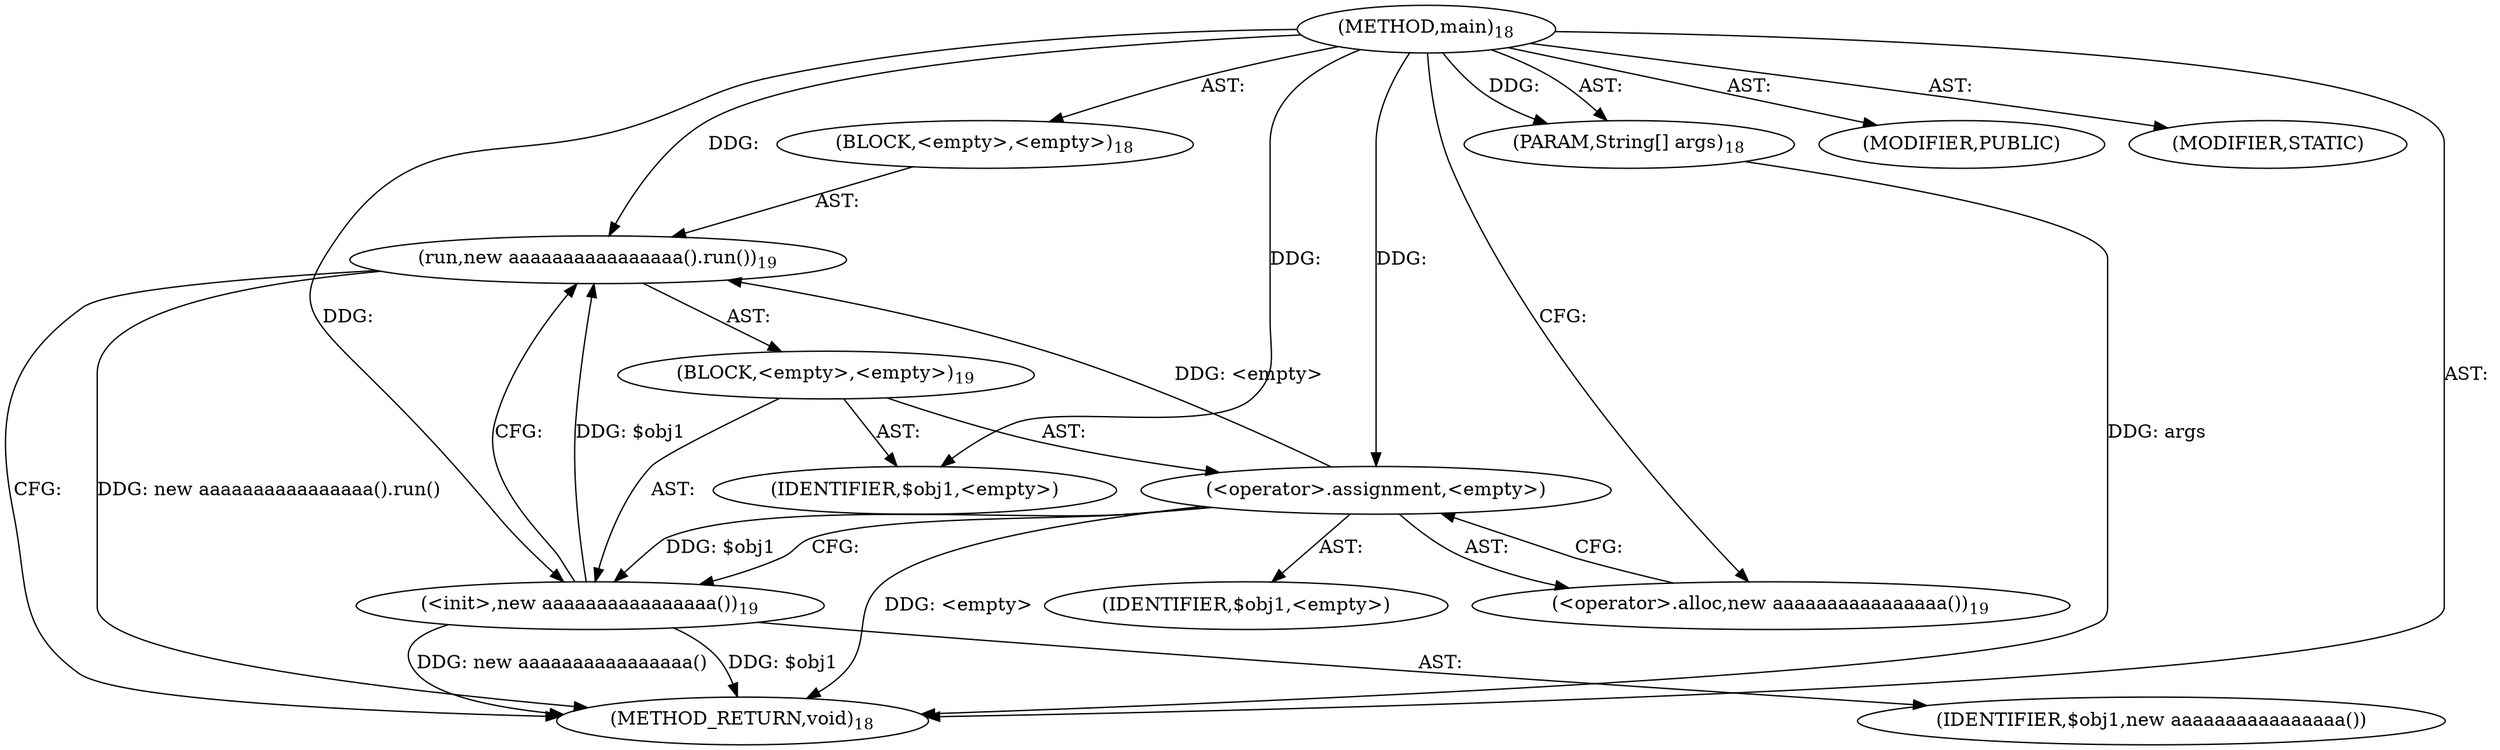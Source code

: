 digraph "main" {  
"101" [label = <(METHOD,main)<SUB>18</SUB>> ]
"102" [label = <(PARAM,String[] args)<SUB>18</SUB>> ]
"103" [label = <(BLOCK,&lt;empty&gt;,&lt;empty&gt;)<SUB>18</SUB>> ]
"104" [label = <(run,new aaaaaaaaaaaaaaaa().run())<SUB>19</SUB>> ]
"105" [label = <(BLOCK,&lt;empty&gt;,&lt;empty&gt;)<SUB>19</SUB>> ]
"106" [label = <(&lt;operator&gt;.assignment,&lt;empty&gt;)> ]
"107" [label = <(IDENTIFIER,$obj1,&lt;empty&gt;)> ]
"108" [label = <(&lt;operator&gt;.alloc,new aaaaaaaaaaaaaaaa())<SUB>19</SUB>> ]
"109" [label = <(&lt;init&gt;,new aaaaaaaaaaaaaaaa())<SUB>19</SUB>> ]
"110" [label = <(IDENTIFIER,$obj1,new aaaaaaaaaaaaaaaa())> ]
"111" [label = <(IDENTIFIER,$obj1,&lt;empty&gt;)> ]
"112" [label = <(MODIFIER,PUBLIC)> ]
"113" [label = <(MODIFIER,STATIC)> ]
"114" [label = <(METHOD_RETURN,void)<SUB>18</SUB>> ]
  "101" -> "102"  [ label = "AST: "] 
  "101" -> "103"  [ label = "AST: "] 
  "101" -> "112"  [ label = "AST: "] 
  "101" -> "113"  [ label = "AST: "] 
  "101" -> "114"  [ label = "AST: "] 
  "103" -> "104"  [ label = "AST: "] 
  "104" -> "105"  [ label = "AST: "] 
  "105" -> "106"  [ label = "AST: "] 
  "105" -> "109"  [ label = "AST: "] 
  "105" -> "111"  [ label = "AST: "] 
  "106" -> "107"  [ label = "AST: "] 
  "106" -> "108"  [ label = "AST: "] 
  "109" -> "110"  [ label = "AST: "] 
  "104" -> "114"  [ label = "CFG: "] 
  "106" -> "109"  [ label = "CFG: "] 
  "109" -> "104"  [ label = "CFG: "] 
  "108" -> "106"  [ label = "CFG: "] 
  "101" -> "108"  [ label = "CFG: "] 
  "102" -> "114"  [ label = "DDG: args"] 
  "106" -> "114"  [ label = "DDG: &lt;empty&gt;"] 
  "109" -> "114"  [ label = "DDG: $obj1"] 
  "109" -> "114"  [ label = "DDG: new aaaaaaaaaaaaaaaa()"] 
  "104" -> "114"  [ label = "DDG: new aaaaaaaaaaaaaaaa().run()"] 
  "101" -> "102"  [ label = "DDG: "] 
  "106" -> "104"  [ label = "DDG: &lt;empty&gt;"] 
  "109" -> "104"  [ label = "DDG: $obj1"] 
  "101" -> "104"  [ label = "DDG: "] 
  "101" -> "106"  [ label = "DDG: "] 
  "101" -> "111"  [ label = "DDG: "] 
  "106" -> "109"  [ label = "DDG: $obj1"] 
  "101" -> "109"  [ label = "DDG: "] 
}
